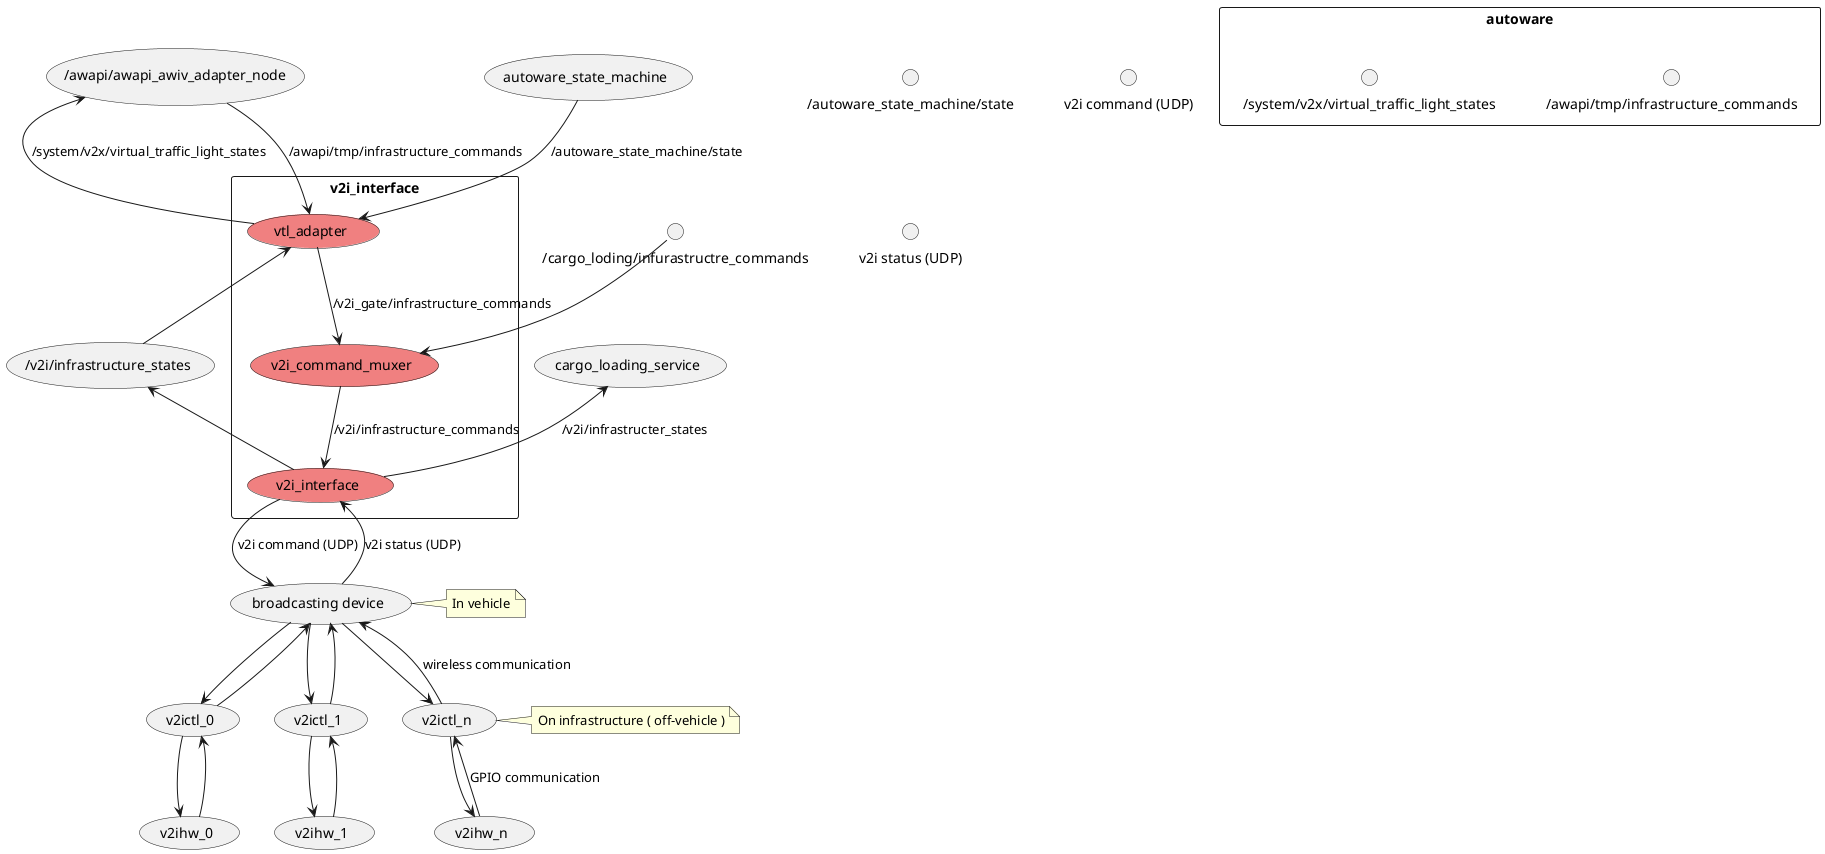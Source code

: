 @startuml

rectangle autoware {
  interface "/awapi/tmp/infrastructure_commands"
  interface "/system/v2x/virtual_traffic_light_states"
}
interface "/autoware_state_machine/state"
rectangle "v2i_interface" as v2i {
  usecase "v2i_interface" #LightCoral
  usecase "v2i_command_muxer" #LightCoral
  usecase "vtl_adapter" #LightCoral
} 
interface "v2i command (UDP)" as v2i_command_udp
interface "v2i status (UDP)" as v2i_status_udp
interface "/cargo_loding/infurastructre_commands"

(/awapi/awapi_awiv_adapter_node) --> (vtl_adapter) : /awapi/tmp/infrastructure_commands
(/awapi/awapi_awiv_adapter_node) <-- (vtl_adapter) : /system/v2x/virtual_traffic_light_states
(autoware_state_machine) --> (vtl_adapter) : /autoware_state_machine/state
(/cargo_loding/infurastructre_commands) --> (v2i_command_muxer)
(vtl_adapter) --> (v2i_command_muxer) : /v2i_gate/infrastructure_commands
(v2i_command_muxer) --> (v2i_interface) : /v2i/infrastructure_commands
(vtl_adapter) <-- (/v2i/infrastructure_states)
(/v2i/infrastructure_states) <-- (v2i_interface)
(cargo_loading_service) <-- (v2i_interface) :/v2i/infrastructer_states
(v2i_interface) --> (broadcasting device) : v2i command (UDP)
(v2i_interface) <-- (broadcasting device) : v2i status (UDP)
(broadcasting device) --> (v2ictl_0)
(broadcasting device) <-- (v2ictl_0)
(broadcasting device) --> (v2ictl_1)
(broadcasting device) <-- (v2ictl_1)
(broadcasting device) --> (v2ictl_n)
(broadcasting device) <-- (v2ictl_n) : wireless communication

(v2ictl_0) -[hidden] (v2ictl_1)
(v2ictl_1) -[hidden] (v2ictl_n)

(v2ictl_0) --> (v2ihw_0)
(v2ictl_0) <-- (v2ihw_0)
(v2ictl_1) --> (v2ihw_1)
(v2ictl_1) <-- (v2ihw_1)
(v2ictl_n) --> (v2ihw_n)
(v2ictl_n) <-- (v2ihw_n) : GPIO communication

note right of "broadcasting device" : In vehicle
note right of v2ictl_n : On infrastructure ( off-vehicle )

@enduml
